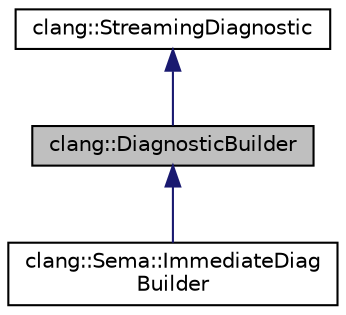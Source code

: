 digraph "clang::DiagnosticBuilder"
{
 // LATEX_PDF_SIZE
  bgcolor="transparent";
  edge [fontname="Helvetica",fontsize="10",labelfontname="Helvetica",labelfontsize="10"];
  node [fontname="Helvetica",fontsize="10",shape=record];
  Node1 [label="clang::DiagnosticBuilder",height=0.2,width=0.4,color="black", fillcolor="grey75", style="filled", fontcolor="black",tooltip="A little helper class used to produce diagnostics."];
  Node2 -> Node1 [dir="back",color="midnightblue",fontsize="10",style="solid",fontname="Helvetica"];
  Node2 [label="clang::StreamingDiagnostic",height=0.2,width=0.4,color="black",URL="$classclang_1_1StreamingDiagnostic.html",tooltip="The streaming interface shared between DiagnosticBuilder and PartialDiagnostic."];
  Node1 -> Node3 [dir="back",color="midnightblue",fontsize="10",style="solid",fontname="Helvetica"];
  Node3 [label="clang::Sema::ImmediateDiag\lBuilder",height=0.2,width=0.4,color="black",URL="$classclang_1_1Sema_1_1ImmediateDiagBuilder.html",tooltip="Helper class that creates diagnostics with optional template instantiation stacks."];
}
